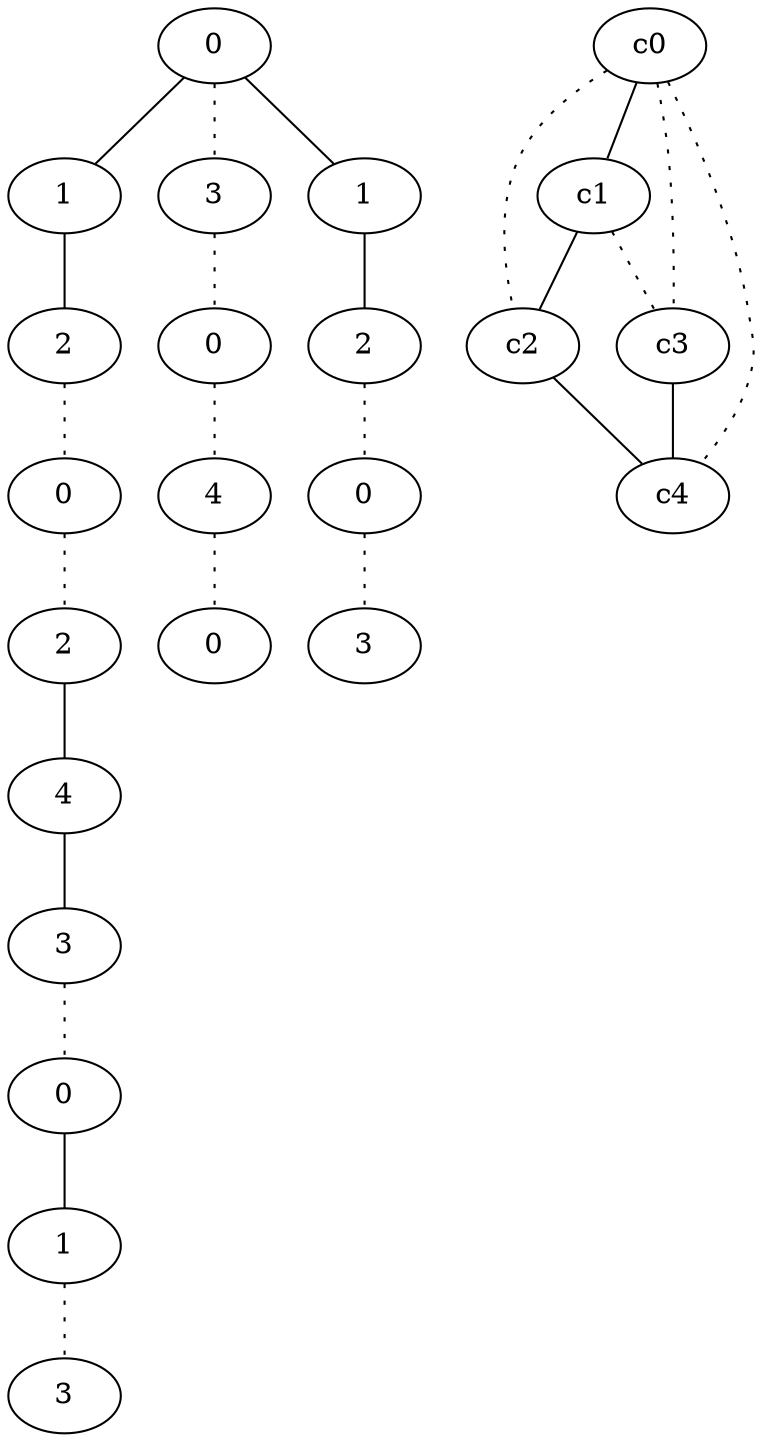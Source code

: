 graph {
a0[label=0];
a1[label=1];
a2[label=2];
a3[label=0];
a4[label=2];
a5[label=4];
a6[label=3];
a7[label=0];
a8[label=1];
a9[label=3];
a10[label=3];
a11[label=0];
a12[label=4];
a13[label=0];
a14[label=1];
a15[label=2];
a16[label=0];
a17[label=3];
a0 -- a1;
a0 -- a10 [style=dotted];
a0 -- a14;
a1 -- a2;
a2 -- a3 [style=dotted];
a3 -- a4 [style=dotted];
a4 -- a5;
a5 -- a6;
a6 -- a7 [style=dotted];
a7 -- a8;
a8 -- a9 [style=dotted];
a10 -- a11 [style=dotted];
a11 -- a12 [style=dotted];
a12 -- a13 [style=dotted];
a14 -- a15;
a15 -- a16 [style=dotted];
a16 -- a17 [style=dotted];
c0 -- c1;
c0 -- c2 [style=dotted];
c0 -- c3 [style=dotted];
c0 -- c4 [style=dotted];
c1 -- c2;
c1 -- c3 [style=dotted];
c2 -- c4;
c3 -- c4;
}
